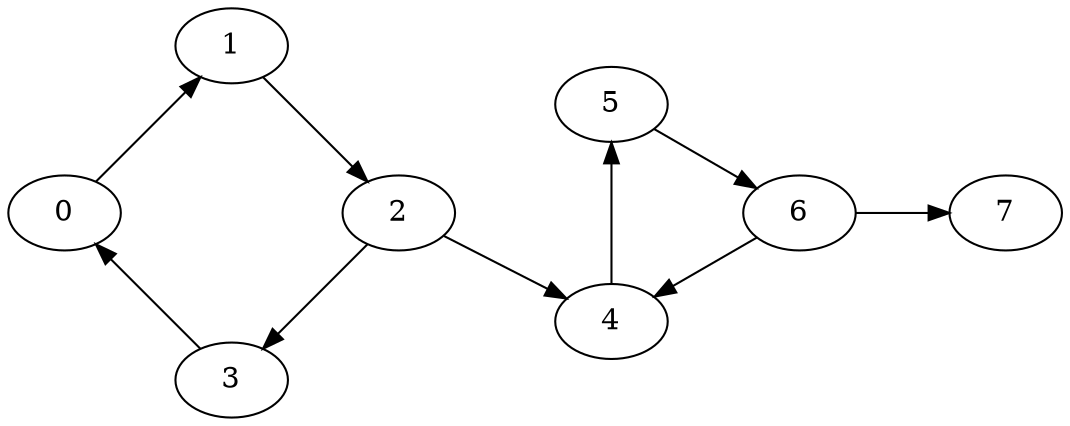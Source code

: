 digraph G{
layout=circo       0->1
       1->2
       2->3
       2->4
       3->0
       4->5
       5->6
       6->4
       6->7
}